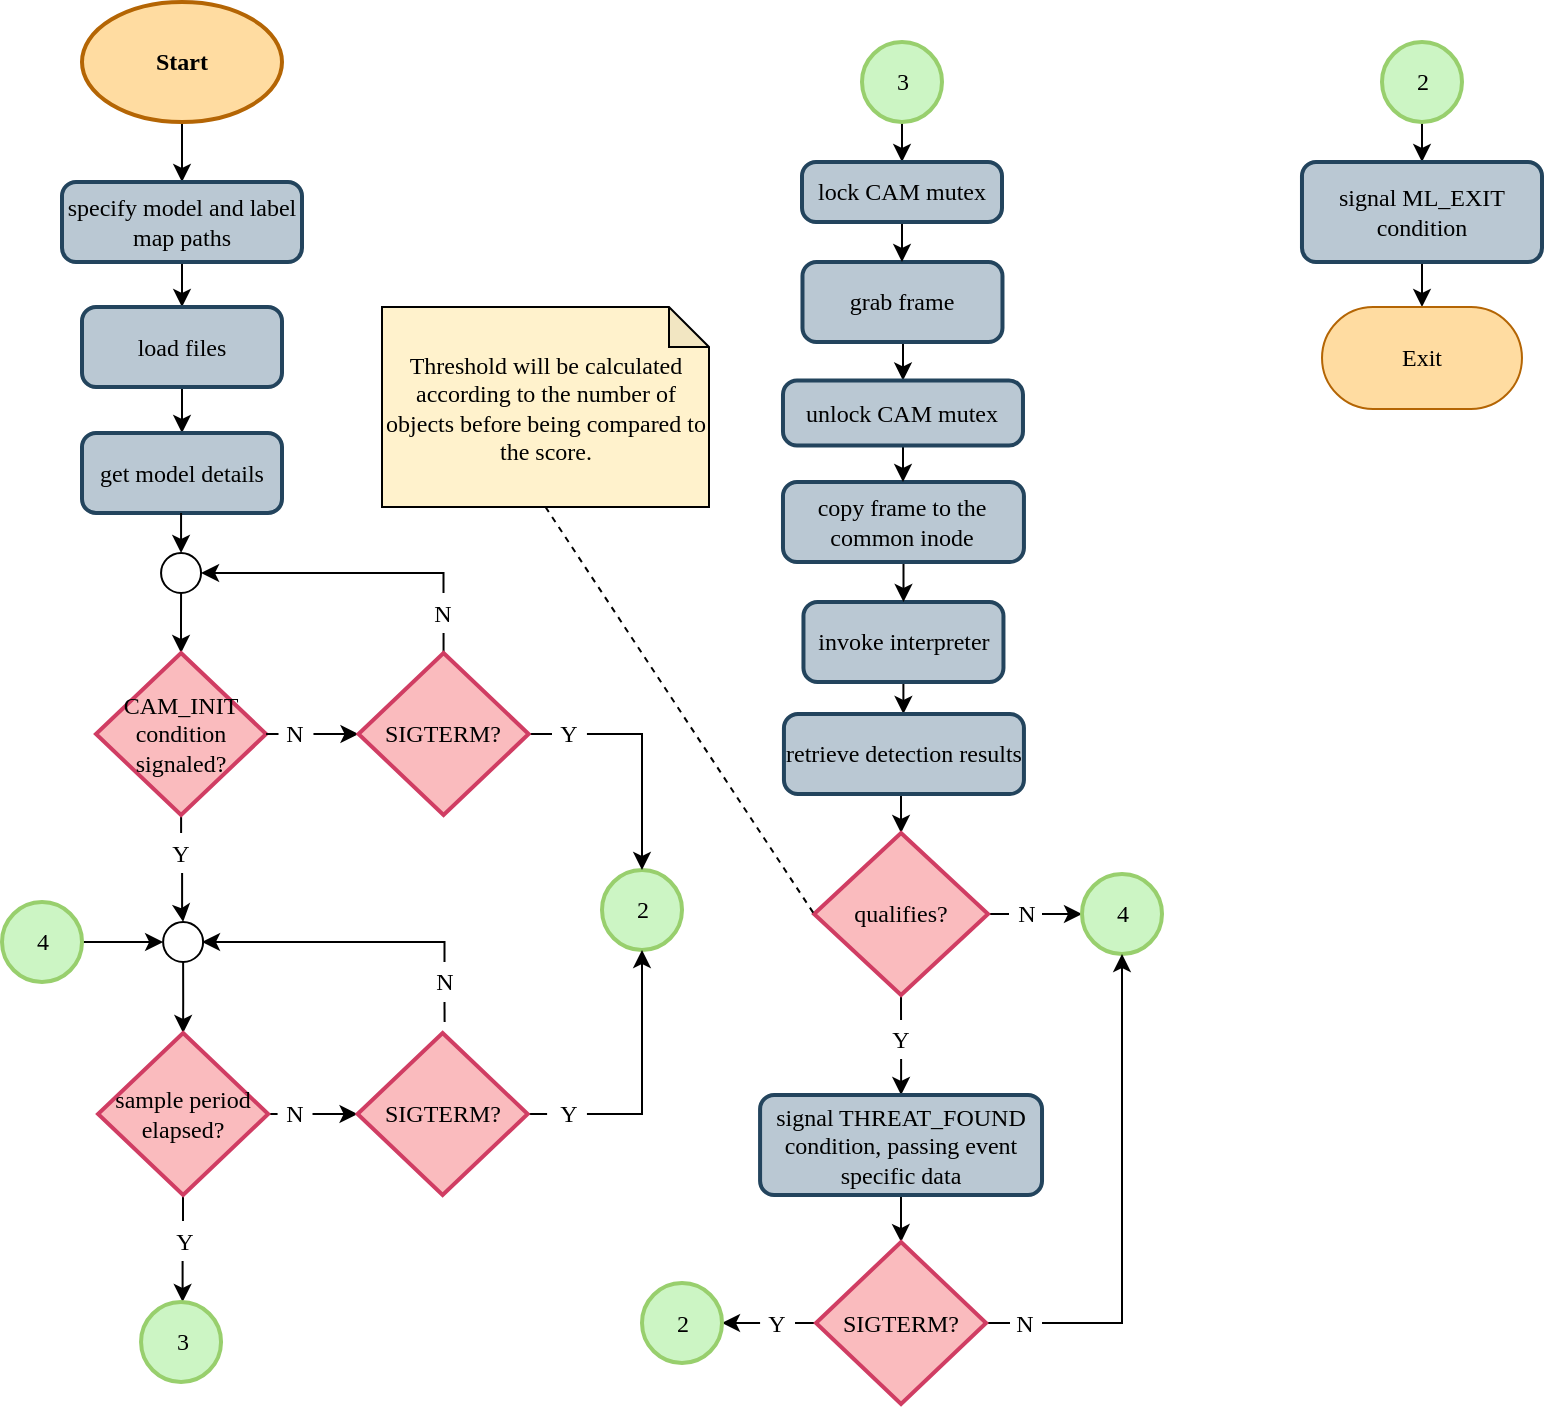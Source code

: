 <mxfile version="13.9.9" type="device"><diagram id="vXdH0S8YqX3_sipvJm4k" name="Page-1"><mxGraphModel dx="618" dy="711" grid="1" gridSize="10" guides="1" tooltips="1" connect="1" arrows="1" fold="1" page="1" pageScale="1" pageWidth="1169" pageHeight="827" math="0" shadow="0"><root><mxCell id="0"/><mxCell id="1" parent="0"/><mxCell id="vJJRkY_E1fFLDRJeFHy0-17" style="edgeStyle=orthogonalEdgeStyle;rounded=0;orthogonalLoop=1;jettySize=auto;html=1;fontFamily=Consolas;" parent="1" source="vJJRkY_E1fFLDRJeFHy0-15" target="FZDzKJWdcv1jhxUuc68p-1" edge="1"><mxGeometry relative="1" as="geometry"><mxPoint x="400" y="110" as="targetPoint"/></mxGeometry></mxCell><mxCell id="vJJRkY_E1fFLDRJeFHy0-15" value="Start" style="strokeWidth=2;html=1;shape=mxgraph.flowchart.start_1;whiteSpace=wrap;fontStyle=1;strokeColor=#b46504;fillColor=#FFDCA1;fontFamily=Consolas;" parent="1" vertex="1"><mxGeometry x="350" y="20" width="100" height="60" as="geometry"/></mxCell><mxCell id="FZDzKJWdcv1jhxUuc68p-9" style="edgeStyle=orthogonalEdgeStyle;rounded=0;orthogonalLoop=1;jettySize=auto;html=1;" edge="1" parent="1" source="FZDzKJWdcv1jhxUuc68p-1" target="FZDzKJWdcv1jhxUuc68p-3"><mxGeometry relative="1" as="geometry"/></mxCell><mxCell id="FZDzKJWdcv1jhxUuc68p-1" value="specify model and label map paths" style="rounded=1;whiteSpace=wrap;html=1;absoluteArcSize=1;arcSize=14;strokeWidth=2;fillColor=#bac8d3;strokeColor=#23445d;fontFamily=Consolas;" vertex="1" parent="1"><mxGeometry x="340" y="110" width="120" height="40" as="geometry"/></mxCell><mxCell id="FZDzKJWdcv1jhxUuc68p-10" style="edgeStyle=orthogonalEdgeStyle;rounded=0;orthogonalLoop=1;jettySize=auto;html=1;" edge="1" parent="1" source="FZDzKJWdcv1jhxUuc68p-3" target="FZDzKJWdcv1jhxUuc68p-4"><mxGeometry relative="1" as="geometry"/></mxCell><mxCell id="FZDzKJWdcv1jhxUuc68p-3" value="load files" style="rounded=1;whiteSpace=wrap;html=1;absoluteArcSize=1;arcSize=14;strokeWidth=2;fillColor=#bac8d3;strokeColor=#23445d;fontFamily=Consolas;" vertex="1" parent="1"><mxGeometry x="350" y="172.5" width="100" height="40" as="geometry"/></mxCell><mxCell id="FZDzKJWdcv1jhxUuc68p-4" value="get model details" style="rounded=1;whiteSpace=wrap;html=1;absoluteArcSize=1;arcSize=14;strokeWidth=2;fillColor=#bac8d3;strokeColor=#23445d;fontFamily=Consolas;" vertex="1" parent="1"><mxGeometry x="350" y="235.5" width="100" height="40" as="geometry"/></mxCell><mxCell id="z5qR5-7oXWPcl_UgUKL2-1" style="edgeStyle=orthogonalEdgeStyle;rounded=0;orthogonalLoop=1;jettySize=auto;html=1;startArrow=none;startFill=0;endArrow=classic;endFill=1;entryX=0.5;entryY=0;entryDx=0;entryDy=0;entryPerimeter=0;" edge="1" parent="1" source="z5qR5-7oXWPcl_UgUKL2-5" target="z5qR5-7oXWPcl_UgUKL2-4"><mxGeometry relative="1" as="geometry"><Array as="points"><mxPoint x="399.25" y="330.5"/><mxPoint x="399.25" y="330.5"/></Array></mxGeometry></mxCell><mxCell id="z5qR5-7oXWPcl_UgUKL2-2" style="edgeStyle=orthogonalEdgeStyle;rounded=0;orthogonalLoop=1;jettySize=auto;html=1;entryX=0;entryY=0.5;entryDx=0;entryDy=0;startArrow=none;startFill=0;endArrow=classic;endFill=1;entryPerimeter=0;" edge="1" parent="1" source="z5qR5-7oXWPcl_UgUKL2-7" target="z5qR5-7oXWPcl_UgUKL2-13"><mxGeometry relative="1" as="geometry"><Array as="points"><mxPoint x="472.25" y="385.5"/><mxPoint x="497.25" y="386.5"/></Array></mxGeometry></mxCell><mxCell id="z5qR5-7oXWPcl_UgUKL2-3" style="edgeStyle=orthogonalEdgeStyle;rounded=0;orthogonalLoop=1;jettySize=auto;html=1;entryX=0.5;entryY=0;entryDx=0;entryDy=0;startArrow=none;startFill=0;endArrow=none;endFill=0;" edge="1" parent="1" source="z5qR5-7oXWPcl_UgUKL2-4" target="z5qR5-7oXWPcl_UgUKL2-10"><mxGeometry relative="1" as="geometry"><Array as="points"><mxPoint x="399.25" y="435.5"/><mxPoint x="399.25" y="435.5"/></Array></mxGeometry></mxCell><mxCell id="z5qR5-7oXWPcl_UgUKL2-4" value="CAM_INIT condition signaled?" style="strokeWidth=2;html=1;shape=mxgraph.flowchart.decision;whiteSpace=wrap;fillColor=#FABBBE;strokeColor=#D03D63;fontFamily=Consolas;" vertex="1" parent="1"><mxGeometry x="357" y="345.5" width="85.05" height="81" as="geometry"/></mxCell><mxCell id="z5qR5-7oXWPcl_UgUKL2-5" value="" style="ellipse;whiteSpace=wrap;html=1;aspect=fixed;fontFamily=Consolas;" vertex="1" parent="1"><mxGeometry x="389.53" y="295.5" width="20" height="20" as="geometry"/></mxCell><mxCell id="z5qR5-7oXWPcl_UgUKL2-6" style="edgeStyle=orthogonalEdgeStyle;rounded=0;orthogonalLoop=1;jettySize=auto;html=1;startArrow=none;startFill=0;endArrow=classic;endFill=1;entryX=0.5;entryY=0;entryDx=0;entryDy=0;" edge="1" parent="1" target="z5qR5-7oXWPcl_UgUKL2-5"><mxGeometry relative="1" as="geometry"><mxPoint x="399.53" y="275.5" as="sourcePoint"/><mxPoint x="399.25" y="265.5" as="targetPoint"/><Array as="points"><mxPoint x="399.25" y="275.5"/></Array></mxGeometry></mxCell><mxCell id="z5qR5-7oXWPcl_UgUKL2-7" value="N" style="text;html=1;strokeColor=none;fillColor=none;align=center;verticalAlign=middle;whiteSpace=wrap;rounded=0;fontFamily=Consolas;" vertex="1" parent="1"><mxGeometry x="448.26" y="376" width="17.47" height="20" as="geometry"/></mxCell><mxCell id="z5qR5-7oXWPcl_UgUKL2-8" style="edgeStyle=orthogonalEdgeStyle;rounded=0;orthogonalLoop=1;jettySize=auto;html=1;entryX=0;entryY=0.5;entryDx=0;entryDy=0;startArrow=none;startFill=0;endArrow=none;endFill=0;" edge="1" parent="1" source="z5qR5-7oXWPcl_UgUKL2-4" target="z5qR5-7oXWPcl_UgUKL2-7"><mxGeometry relative="1" as="geometry"><mxPoint x="442.05" y="386.024" as="sourcePoint"/><mxPoint x="409.53" y="315.5" as="targetPoint"/><Array as="points"><mxPoint x="448.25" y="386.5"/><mxPoint x="448.25" y="386.5"/></Array></mxGeometry></mxCell><mxCell id="z5qR5-7oXWPcl_UgUKL2-22" style="edgeStyle=orthogonalEdgeStyle;rounded=0;orthogonalLoop=1;jettySize=auto;html=1;entryX=0.5;entryY=0;entryDx=0;entryDy=0;" edge="1" parent="1" source="z5qR5-7oXWPcl_UgUKL2-10" target="z5qR5-7oXWPcl_UgUKL2-21"><mxGeometry relative="1" as="geometry"><mxPoint x="399.8" y="491" as="sourcePoint"/><Array as="points"/></mxGeometry></mxCell><mxCell id="z5qR5-7oXWPcl_UgUKL2-10" value="Y" style="text;html=1;strokeColor=none;fillColor=none;align=center;verticalAlign=middle;whiteSpace=wrap;rounded=0;fontFamily=Consolas;" vertex="1" parent="1"><mxGeometry x="391.26" y="435.5" width="17.47" height="20" as="geometry"/></mxCell><mxCell id="z5qR5-7oXWPcl_UgUKL2-11" style="edgeStyle=orthogonalEdgeStyle;rounded=0;orthogonalLoop=1;jettySize=auto;html=1;entryX=0.5;entryY=1;entryDx=0;entryDy=0;startArrow=none;startFill=0;endArrow=none;endFill=0;" edge="1" parent="1" source="z5qR5-7oXWPcl_UgUKL2-13"><mxGeometry relative="1" as="geometry"><mxPoint x="530.775" y="335.5" as="targetPoint"/><Array as="points"><mxPoint x="531.25" y="345.5"/><mxPoint x="531.25" y="345.5"/></Array></mxGeometry></mxCell><mxCell id="z5qR5-7oXWPcl_UgUKL2-12" style="edgeStyle=orthogonalEdgeStyle;rounded=0;orthogonalLoop=1;jettySize=auto;html=1;entryX=0;entryY=0.5;entryDx=0;entryDy=0;startArrow=none;startFill=0;endArrow=none;endFill=0;exitX=1;exitY=0.5;exitDx=0;exitDy=0;exitPerimeter=0;" edge="1" parent="1" source="z5qR5-7oXWPcl_UgUKL2-13" target="z5qR5-7oXWPcl_UgUKL2-18"><mxGeometry relative="1" as="geometry"><Array as="points"><mxPoint x="580" y="386"/><mxPoint x="580" y="386"/></Array><mxPoint x="580.43" y="435" as="sourcePoint"/></mxGeometry></mxCell><mxCell id="z5qR5-7oXWPcl_UgUKL2-13" value="SIGTERM?" style="strokeWidth=2;html=1;shape=mxgraph.flowchart.decision;whiteSpace=wrap;fillColor=#FABBBE;strokeColor=#D03D63;fontFamily=Consolas;" vertex="1" parent="1"><mxGeometry x="488.25" y="345.5" width="85.05" height="81" as="geometry"/></mxCell><mxCell id="z5qR5-7oXWPcl_UgUKL2-14" style="edgeStyle=orthogonalEdgeStyle;rounded=0;orthogonalLoop=1;jettySize=auto;html=1;entryX=1;entryY=0.5;entryDx=0;entryDy=0;startArrow=none;startFill=0;endArrow=classic;endFill=1;" edge="1" parent="1" source="z5qR5-7oXWPcl_UgUKL2-15" target="z5qR5-7oXWPcl_UgUKL2-5"><mxGeometry relative="1" as="geometry"><Array as="points"><mxPoint x="498.25" y="305.5"/><mxPoint x="498.25" y="305.5"/></Array></mxGeometry></mxCell><mxCell id="z5qR5-7oXWPcl_UgUKL2-15" value="N" style="text;html=1;strokeColor=none;fillColor=none;align=center;verticalAlign=middle;whiteSpace=wrap;rounded=0;fontFamily=Consolas;" vertex="1" parent="1"><mxGeometry x="522.04" y="315.5" width="17.47" height="20" as="geometry"/></mxCell><mxCell id="z5qR5-7oXWPcl_UgUKL2-16" value="2" style="verticalLabelPosition=middle;verticalAlign=middle;html=1;shape=mxgraph.flowchart.on-page_reference;strokeWidth=2;align=center;labelPosition=center;fillColor=#CCF5C4;strokeColor=#98CF6D;fontFamily=Consolas;" vertex="1" parent="1"><mxGeometry x="610" y="454" width="40" height="40" as="geometry"/></mxCell><mxCell id="z5qR5-7oXWPcl_UgUKL2-17" style="edgeStyle=orthogonalEdgeStyle;rounded=0;orthogonalLoop=1;jettySize=auto;html=1;entryX=0.5;entryY=0;entryDx=0;entryDy=0;entryPerimeter=0;startArrow=none;startFill=0;endArrow=classic;endFill=1;" edge="1" parent="1" source="z5qR5-7oXWPcl_UgUKL2-18" target="z5qR5-7oXWPcl_UgUKL2-16"><mxGeometry relative="1" as="geometry"><Array as="points"><mxPoint x="630" y="386"/></Array></mxGeometry></mxCell><mxCell id="z5qR5-7oXWPcl_UgUKL2-18" value="Y" style="text;html=1;strokeColor=none;fillColor=none;align=center;verticalAlign=middle;whiteSpace=wrap;rounded=0;fontFamily=Consolas;" vertex="1" parent="1"><mxGeometry x="585" y="376" width="17.47" height="20" as="geometry"/></mxCell><mxCell id="z5qR5-7oXWPcl_UgUKL2-23" style="edgeStyle=orthogonalEdgeStyle;rounded=0;orthogonalLoop=1;jettySize=auto;html=1;" edge="1" parent="1" source="z5qR5-7oXWPcl_UgUKL2-21" target="z5qR5-7oXWPcl_UgUKL2-59"><mxGeometry relative="1" as="geometry"><mxPoint x="399.765" y="510.0" as="targetPoint"/></mxGeometry></mxCell><mxCell id="z5qR5-7oXWPcl_UgUKL2-21" value="" style="ellipse;whiteSpace=wrap;html=1;aspect=fixed;fontFamily=Consolas;" vertex="1" parent="1"><mxGeometry x="390.56" y="480" width="20" height="20" as="geometry"/></mxCell><mxCell id="z5qR5-7oXWPcl_UgUKL2-25" style="edgeStyle=orthogonalEdgeStyle;rounded=0;orthogonalLoop=1;jettySize=auto;html=1;entryX=0;entryY=0.5;entryDx=0;entryDy=0;" edge="1" parent="1" source="z5qR5-7oXWPcl_UgUKL2-24" target="z5qR5-7oXWPcl_UgUKL2-21"><mxGeometry relative="1" as="geometry"/></mxCell><mxCell id="z5qR5-7oXWPcl_UgUKL2-24" value="4" style="verticalLabelPosition=middle;verticalAlign=middle;html=1;shape=mxgraph.flowchart.on-page_reference;strokeWidth=2;align=center;labelPosition=center;fillColor=#CCF5C4;strokeColor=#98CF6D;fontFamily=Consolas;" vertex="1" parent="1"><mxGeometry x="310.0" y="470" width="40" height="40" as="geometry"/></mxCell><mxCell id="z5qR5-7oXWPcl_UgUKL2-37" style="edgeStyle=orthogonalEdgeStyle;rounded=0;orthogonalLoop=1;jettySize=auto;html=1;endArrow=classic;endFill=1;entryX=0.5;entryY=0;entryDx=0;entryDy=0;exitX=0.5;exitY=1;exitDx=0;exitDy=0;exitPerimeter=0;" edge="1" parent="1" source="z5qR5-7oXWPcl_UgUKL2-35" target="l7ri1vHig12fp2ApWMcV-38"><mxGeometry relative="1" as="geometry"><mxPoint x="770" y="90" as="sourcePoint"/><mxPoint x="760.24" y="109" as="targetPoint"/><Array as="points"><mxPoint x="760" y="90"/><mxPoint x="760" y="90"/></Array></mxGeometry></mxCell><mxCell id="z5qR5-7oXWPcl_UgUKL2-35" value="3" style="verticalLabelPosition=middle;verticalAlign=middle;html=1;shape=mxgraph.flowchart.on-page_reference;strokeWidth=2;align=center;labelPosition=center;fillColor=#CCF5C4;strokeColor=#98CF6D;fontFamily=Consolas;" vertex="1" parent="1"><mxGeometry x="740" y="40" width="40" height="40" as="geometry"/></mxCell><mxCell id="l7ri1vHig12fp2ApWMcV-41" style="edgeStyle=orthogonalEdgeStyle;rounded=0;orthogonalLoop=1;jettySize=auto;html=1;entryX=0.5;entryY=0;entryDx=0;entryDy=0;endArrow=classic;endFill=1;" edge="1" parent="1" source="z5qR5-7oXWPcl_UgUKL2-48" target="l7ri1vHig12fp2ApWMcV-40"><mxGeometry relative="1" as="geometry"><Array as="points"><mxPoint x="760" y="200"/></Array></mxGeometry></mxCell><mxCell id="z5qR5-7oXWPcl_UgUKL2-48" value="grab frame" style="rounded=1;whiteSpace=wrap;html=1;absoluteArcSize=1;arcSize=14;strokeWidth=2;fillColor=#bac8d3;strokeColor=#23445d;fontFamily=Consolas;" vertex="1" parent="1"><mxGeometry x="710.24" y="150" width="100" height="40" as="geometry"/></mxCell><mxCell id="z5qR5-7oXWPcl_UgUKL2-49" style="edgeStyle=orthogonalEdgeStyle;rounded=0;orthogonalLoop=1;jettySize=auto;html=1;" edge="1" parent="1" source="z5qR5-7oXWPcl_UgUKL2-50" target="z5qR5-7oXWPcl_UgUKL2-52"><mxGeometry relative="1" as="geometry"><Array as="points"><mxPoint x="761" y="370"/><mxPoint x="761" y="370"/></Array></mxGeometry></mxCell><mxCell id="z5qR5-7oXWPcl_UgUKL2-50" value="invoke interpreter" style="rounded=1;whiteSpace=wrap;html=1;absoluteArcSize=1;arcSize=14;strokeWidth=2;fillColor=#bac8d3;strokeColor=#23445d;fontFamily=Consolas;" vertex="1" parent="1"><mxGeometry x="710.73" y="320" width="100" height="40" as="geometry"/></mxCell><mxCell id="z5qR5-7oXWPcl_UgUKL2-51" style="edgeStyle=orthogonalEdgeStyle;rounded=0;orthogonalLoop=1;jettySize=auto;html=1;entryX=0.5;entryY=0;entryDx=0;entryDy=0;entryPerimeter=0;" edge="1" parent="1"><mxGeometry relative="1" as="geometry"><mxPoint x="759.525" y="403" as="targetPoint"/><Array as="points"><mxPoint x="760" y="397.5"/><mxPoint x="759" y="397.5"/></Array><mxPoint x="760.029" y="383.5" as="sourcePoint"/></mxGeometry></mxCell><mxCell id="5Owr2-AN-cpRNcY6qbxK-3" style="edgeStyle=orthogonalEdgeStyle;rounded=0;orthogonalLoop=1;jettySize=auto;html=1;exitX=0.5;exitY=1;exitDx=0;exitDy=0;entryX=0.5;entryY=0;entryDx=0;entryDy=0;entryPerimeter=0;endArrow=classic;endFill=1;" edge="1" parent="1" source="z5qR5-7oXWPcl_UgUKL2-52" target="z5qR5-7oXWPcl_UgUKL2-89"><mxGeometry relative="1" as="geometry"/></mxCell><mxCell id="z5qR5-7oXWPcl_UgUKL2-52" value="retrieve detection results" style="rounded=1;whiteSpace=wrap;html=1;absoluteArcSize=1;arcSize=14;strokeWidth=2;fillColor=#bac8d3;strokeColor=#23445d;fontFamily=Consolas;" vertex="1" parent="1"><mxGeometry x="700.97" y="376" width="120" height="40" as="geometry"/></mxCell><mxCell id="z5qR5-7oXWPcl_UgUKL2-54" style="edgeStyle=orthogonalEdgeStyle;rounded=0;orthogonalLoop=1;jettySize=auto;html=1;endArrow=classic;endFill=1;" edge="1" parent="1" source="z5qR5-7oXWPcl_UgUKL2-55" target="z5qR5-7oXWPcl_UgUKL2-50"><mxGeometry relative="1" as="geometry"/></mxCell><mxCell id="z5qR5-7oXWPcl_UgUKL2-55" value="copy frame to the common inode" style="rounded=1;whiteSpace=wrap;html=1;absoluteArcSize=1;arcSize=14;strokeWidth=2;fillColor=#bac8d3;strokeColor=#23445d;fontFamily=Consolas;" vertex="1" parent="1"><mxGeometry x="700.49" y="260" width="120.48" height="40" as="geometry"/></mxCell><mxCell id="z5qR5-7oXWPcl_UgUKL2-57" style="edgeStyle=orthogonalEdgeStyle;rounded=0;orthogonalLoop=1;jettySize=auto;html=1;entryX=0;entryY=0.5;entryDx=0;entryDy=0;startArrow=none;startFill=0;endArrow=classic;endFill=1;entryPerimeter=0;exitX=1;exitY=0.5;exitDx=0;exitDy=0;" edge="1" source="z5qR5-7oXWPcl_UgUKL2-61" target="z5qR5-7oXWPcl_UgUKL2-67" parent="1"><mxGeometry relative="1" as="geometry"><Array as="points"/></mxGeometry></mxCell><mxCell id="z5qR5-7oXWPcl_UgUKL2-58" style="edgeStyle=orthogonalEdgeStyle;rounded=0;orthogonalLoop=1;jettySize=auto;html=1;entryX=0.5;entryY=0;entryDx=0;entryDy=0;startArrow=none;startFill=0;endArrow=none;endFill=0;" edge="1" parent="1"><mxGeometry relative="1" as="geometry"><Array as="points"><mxPoint x="400.73" y="629.5"/></Array><mxPoint x="400.486" y="616.5" as="sourcePoint"/><mxPoint x="400.495" y="629.5" as="targetPoint"/></mxGeometry></mxCell><mxCell id="z5qR5-7oXWPcl_UgUKL2-80" style="edgeStyle=orthogonalEdgeStyle;rounded=0;orthogonalLoop=1;jettySize=auto;html=1;entryX=0;entryY=0.5;entryDx=0;entryDy=0;endArrow=none;endFill=0;" edge="1" parent="1" source="z5qR5-7oXWPcl_UgUKL2-59" target="z5qR5-7oXWPcl_UgUKL2-61"><mxGeometry relative="1" as="geometry"><Array as="points"><mxPoint x="442.53" y="576.5"/><mxPoint x="442.53" y="576.5"/></Array></mxGeometry></mxCell><mxCell id="z5qR5-7oXWPcl_UgUKL2-59" value="sample period elapsed?" style="strokeWidth=2;html=1;shape=mxgraph.flowchart.decision;whiteSpace=wrap;fillColor=#FABBBE;strokeColor=#D03D63;fontFamily=Consolas;" vertex="1" parent="1"><mxGeometry x="358.03" y="535.5" width="85.05" height="81" as="geometry"/></mxCell><mxCell id="z5qR5-7oXWPcl_UgUKL2-61" value="N" style="text;html=1;strokeColor=none;fillColor=none;align=center;verticalAlign=middle;whiteSpace=wrap;rounded=0;fontFamily=Consolas;" vertex="1" parent="1"><mxGeometry x="447.79" y="566" width="17.47" height="20" as="geometry"/></mxCell><mxCell id="z5qR5-7oXWPcl_UgUKL2-63" style="edgeStyle=orthogonalEdgeStyle;rounded=0;orthogonalLoop=1;jettySize=auto;html=1;" edge="1" target="z5qR5-7oXWPcl_UgUKL2-92" parent="1"><mxGeometry relative="1" as="geometry"><mxPoint x="400.302" y="649.5" as="sourcePoint"/><mxPoint x="400.26" y="664" as="targetPoint"/><Array as="points"><mxPoint x="400" y="664"/><mxPoint x="400" y="664"/></Array></mxGeometry></mxCell><mxCell id="z5qR5-7oXWPcl_UgUKL2-64" value="Y" style="text;html=1;strokeColor=none;fillColor=none;align=center;verticalAlign=middle;whiteSpace=wrap;rounded=0;fontFamily=Consolas;" vertex="1" parent="1"><mxGeometry x="392.76" y="629.5" width="17.47" height="20" as="geometry"/></mxCell><mxCell id="z5qR5-7oXWPcl_UgUKL2-75" style="edgeStyle=orthogonalEdgeStyle;rounded=0;orthogonalLoop=1;jettySize=auto;html=1;endArrow=classic;endFill=1;exitX=1;exitY=0.5;exitDx=0;exitDy=0;" edge="1" parent="1" source="z5qR5-7oXWPcl_UgUKL2-76" target="z5qR5-7oXWPcl_UgUKL2-16"><mxGeometry relative="1" as="geometry"><Array as="points"><mxPoint x="630" y="576"/></Array></mxGeometry></mxCell><mxCell id="z5qR5-7oXWPcl_UgUKL2-77" style="edgeStyle=orthogonalEdgeStyle;rounded=0;orthogonalLoop=1;jettySize=auto;html=1;endArrow=none;endFill=0;exitX=1;exitY=0.5;exitDx=0;exitDy=0;exitPerimeter=0;" edge="1" parent="1" source="z5qR5-7oXWPcl_UgUKL2-67"><mxGeometry relative="1" as="geometry"><mxPoint x="582.53" y="575.985" as="targetPoint"/><Array as="points"><mxPoint x="582.53" y="576.5"/><mxPoint x="582.53" y="576.5"/></Array></mxGeometry></mxCell><mxCell id="z5qR5-7oXWPcl_UgUKL2-67" value="SIGTERM?" style="strokeWidth=2;html=1;shape=mxgraph.flowchart.decision;whiteSpace=wrap;fillColor=#FABBBE;strokeColor=#D03D63;fontFamily=Consolas;" vertex="1" parent="1"><mxGeometry x="487.78" y="535.5" width="85.05" height="81" as="geometry"/></mxCell><mxCell id="z5qR5-7oXWPcl_UgUKL2-76" value="Y" style="text;html=1;strokeColor=none;fillColor=none;align=center;verticalAlign=middle;whiteSpace=wrap;rounded=0;fontFamily=Consolas;" vertex="1" parent="1"><mxGeometry x="585" y="566" width="17.47" height="20" as="geometry"/></mxCell><mxCell id="z5qR5-7oXWPcl_UgUKL2-82" style="edgeStyle=orthogonalEdgeStyle;rounded=0;orthogonalLoop=1;jettySize=auto;html=1;entryX=0.5;entryY=1;entryDx=0;entryDy=0;startArrow=none;startFill=0;endArrow=none;endFill=0;" edge="1" parent="1"><mxGeometry relative="1" as="geometry"><mxPoint x="531.245" y="520" as="targetPoint"/><Array as="points"><mxPoint x="531.72" y="530"/><mxPoint x="531.72" y="530"/></Array><mxPoint x="531.303" y="530" as="sourcePoint"/></mxGeometry></mxCell><mxCell id="z5qR5-7oXWPcl_UgUKL2-83" style="edgeStyle=orthogonalEdgeStyle;rounded=0;orthogonalLoop=1;jettySize=auto;html=1;entryX=1;entryY=0.5;entryDx=0;entryDy=0;startArrow=none;startFill=0;endArrow=classic;endFill=1;" edge="1" parent="1" source="z5qR5-7oXWPcl_UgUKL2-84"><mxGeometry relative="1" as="geometry"><Array as="points"><mxPoint x="531" y="490"/></Array><mxPoint x="410.0" y="490" as="targetPoint"/></mxGeometry></mxCell><mxCell id="z5qR5-7oXWPcl_UgUKL2-84" value="N" style="text;html=1;strokeColor=none;fillColor=none;align=center;verticalAlign=middle;whiteSpace=wrap;rounded=0;fontFamily=Consolas;" vertex="1" parent="1"><mxGeometry x="522.51" y="500" width="17.47" height="20" as="geometry"/></mxCell><mxCell id="z5qR5-7oXWPcl_UgUKL2-85" style="edgeStyle=orthogonalEdgeStyle;rounded=0;orthogonalLoop=1;jettySize=auto;html=1;entryX=0.5;entryY=0;entryDx=0;entryDy=0;endArrow=none;endFill=0;exitX=0.5;exitY=1;exitDx=0;exitDy=0;exitPerimeter=0;" edge="1" parent="1"><mxGeometry relative="1" as="geometry"><mxPoint x="759.525" y="517" as="sourcePoint"/><mxPoint x="759.525" y="529" as="targetPoint"/><Array as="points"><mxPoint x="760" y="520.5"/><mxPoint x="760" y="520.5"/></Array></mxGeometry></mxCell><mxCell id="z5qR5-7oXWPcl_UgUKL2-94" style="edgeStyle=orthogonalEdgeStyle;rounded=0;orthogonalLoop=1;jettySize=auto;html=1;endArrow=classic;endFill=1;" edge="1" parent="1" source="z5qR5-7oXWPcl_UgUKL2-86" target="z5qR5-7oXWPcl_UgUKL2-93"><mxGeometry relative="1" as="geometry"><Array as="points"><mxPoint x="760" y="557"/><mxPoint x="760" y="557"/></Array></mxGeometry></mxCell><mxCell id="z5qR5-7oXWPcl_UgUKL2-86" value="Y" style="text;html=1;strokeColor=none;fillColor=none;align=center;verticalAlign=middle;whiteSpace=wrap;rounded=0;fontFamily=Consolas;" vertex="1" parent="1"><mxGeometry x="750.79" y="528.5" width="17.47" height="20" as="geometry"/></mxCell><mxCell id="z5qR5-7oXWPcl_UgUKL2-87" style="edgeStyle=orthogonalEdgeStyle;rounded=0;orthogonalLoop=1;jettySize=auto;html=1;endArrow=classic;endFill=1;exitX=1;exitY=0.5;exitDx=0;exitDy=0;" edge="1" source="z5qR5-7oXWPcl_UgUKL2-91" target="z5qR5-7oXWPcl_UgUKL2-90" parent="1"><mxGeometry relative="1" as="geometry"/></mxCell><mxCell id="z5qR5-7oXWPcl_UgUKL2-88" style="edgeStyle=orthogonalEdgeStyle;rounded=0;orthogonalLoop=1;jettySize=auto;html=1;entryX=0;entryY=0.5;entryDx=0;entryDy=0;endArrow=none;endFill=0;exitX=1;exitY=0.5;exitDx=0;exitDy=0;exitPerimeter=0;" edge="1" source="z5qR5-7oXWPcl_UgUKL2-89" target="z5qR5-7oXWPcl_UgUKL2-91" parent="1"><mxGeometry relative="1" as="geometry"><mxPoint x="808" y="460" as="sourcePoint"/><Array as="points"/></mxGeometry></mxCell><mxCell id="z5qR5-7oXWPcl_UgUKL2-89" value="qualifies?" style="strokeWidth=2;html=1;shape=mxgraph.flowchart.decision;whiteSpace=wrap;fillColor=#FABBBE;strokeColor=#D03D63;fontFamily=Consolas;" vertex="1" parent="1"><mxGeometry x="716.04" y="435.5" width="86.97" height="81" as="geometry"/></mxCell><mxCell id="z5qR5-7oXWPcl_UgUKL2-90" value="4" style="verticalLabelPosition=middle;verticalAlign=middle;html=1;shape=mxgraph.flowchart.on-page_reference;strokeWidth=2;align=center;labelPosition=center;fillColor=#CCF5C4;strokeColor=#98CF6D;fontFamily=Consolas;" vertex="1" parent="1"><mxGeometry x="850" y="456" width="40" height="40" as="geometry"/></mxCell><mxCell id="z5qR5-7oXWPcl_UgUKL2-91" value="N" style="text;html=1;strokeColor=none;fillColor=none;align=center;verticalAlign=middle;whiteSpace=wrap;rounded=0;fontFamily=Consolas;" vertex="1" parent="1"><mxGeometry x="813.5" y="466" width="17.47" height="20" as="geometry"/></mxCell><mxCell id="z5qR5-7oXWPcl_UgUKL2-92" value="3" style="verticalLabelPosition=middle;verticalAlign=middle;html=1;shape=mxgraph.flowchart.on-page_reference;strokeWidth=2;align=center;labelPosition=center;fillColor=#CCF5C4;strokeColor=#98CF6D;fontFamily=Consolas;" vertex="1" parent="1"><mxGeometry x="379.52" y="670" width="40" height="40" as="geometry"/></mxCell><mxCell id="l7ri1vHig12fp2ApWMcV-4" style="edgeStyle=orthogonalEdgeStyle;rounded=0;orthogonalLoop=1;jettySize=auto;html=1;endArrow=classic;endFill=1;" edge="1" parent="1" source="z5qR5-7oXWPcl_UgUKL2-93" target="l7ri1vHig12fp2ApWMcV-3"><mxGeometry relative="1" as="geometry"/></mxCell><mxCell id="z5qR5-7oXWPcl_UgUKL2-93" value="signal THREAT_FOUND condition, passing event specific data" style="rounded=1;whiteSpace=wrap;html=1;absoluteArcSize=1;arcSize=14;strokeWidth=2;fillColor=#bac8d3;strokeColor=#23445d;fontFamily=Consolas;" vertex="1" parent="1"><mxGeometry x="689.04" y="566.5" width="140.97" height="50" as="geometry"/></mxCell><mxCell id="l7ri1vHig12fp2ApWMcV-2" style="rounded=0;orthogonalLoop=1;jettySize=auto;html=1;entryX=0;entryY=0.5;entryDx=0;entryDy=0;entryPerimeter=0;endArrow=none;endFill=0;dashed=1;exitX=0.5;exitY=1;exitDx=0;exitDy=0;exitPerimeter=0;" edge="1" parent="1" source="l7ri1vHig12fp2ApWMcV-1" target="z5qR5-7oXWPcl_UgUKL2-89"><mxGeometry relative="1" as="geometry"/></mxCell><mxCell id="l7ri1vHig12fp2ApWMcV-1" value="Threshold will be calculated according to the number of objects before being compared to the score." style="shape=note;html=1;backgroundOutline=1;darkOpacity=0.05;size=20;fillColor=#fff2cc;strokeColor=#000000;whiteSpace=wrap;fontFamily=Consolas;" vertex="1" parent="1"><mxGeometry x="500" y="172.5" width="163.5" height="100" as="geometry"/></mxCell><mxCell id="l7ri1vHig12fp2ApWMcV-6" style="edgeStyle=orthogonalEdgeStyle;rounded=0;orthogonalLoop=1;jettySize=auto;html=1;entryX=1;entryY=0.5;entryDx=0;entryDy=0;entryPerimeter=0;endArrow=classic;endFill=1;exitX=0;exitY=0.5;exitDx=0;exitDy=0;" edge="1" parent="1" source="l7ri1vHig12fp2ApWMcV-10" target="l7ri1vHig12fp2ApWMcV-5"><mxGeometry relative="1" as="geometry"><Array as="points"><mxPoint x="690" y="681"/></Array></mxGeometry></mxCell><mxCell id="l7ri1vHig12fp2ApWMcV-7" style="edgeStyle=orthogonalEdgeStyle;rounded=0;orthogonalLoop=1;jettySize=auto;html=1;entryX=0.5;entryY=1;entryDx=0;entryDy=0;entryPerimeter=0;endArrow=classic;endFill=1;exitX=1;exitY=0.5;exitDx=0;exitDy=0;" edge="1" parent="1" source="l7ri1vHig12fp2ApWMcV-8" target="z5qR5-7oXWPcl_UgUKL2-90"><mxGeometry relative="1" as="geometry"/></mxCell><mxCell id="l7ri1vHig12fp2ApWMcV-9" style="edgeStyle=orthogonalEdgeStyle;rounded=0;orthogonalLoop=1;jettySize=auto;html=1;entryX=0;entryY=0.5;entryDx=0;entryDy=0;endArrow=none;endFill=0;exitX=1;exitY=0.5;exitDx=0;exitDy=0;exitPerimeter=0;" edge="1" parent="1" source="l7ri1vHig12fp2ApWMcV-3" target="l7ri1vHig12fp2ApWMcV-8"><mxGeometry relative="1" as="geometry"><Array as="points"><mxPoint x="814" y="681"/></Array></mxGeometry></mxCell><mxCell id="l7ri1vHig12fp2ApWMcV-11" style="edgeStyle=orthogonalEdgeStyle;rounded=0;orthogonalLoop=1;jettySize=auto;html=1;entryX=1;entryY=0.5;entryDx=0;entryDy=0;endArrow=none;endFill=0;exitX=0;exitY=0.5;exitDx=0;exitDy=0;exitPerimeter=0;" edge="1" parent="1" source="l7ri1vHig12fp2ApWMcV-3" target="l7ri1vHig12fp2ApWMcV-10"><mxGeometry relative="1" as="geometry"><Array as="points"><mxPoint x="718" y="681"/><mxPoint x="718" y="681"/></Array></mxGeometry></mxCell><mxCell id="l7ri1vHig12fp2ApWMcV-3" value="SIGTERM?" style="strokeWidth=2;html=1;shape=mxgraph.flowchart.decision;whiteSpace=wrap;fillColor=#FABBBE;strokeColor=#D03D63;fontFamily=Consolas;" vertex="1" parent="1"><mxGeometry x="717" y="640" width="85.05" height="81" as="geometry"/></mxCell><mxCell id="l7ri1vHig12fp2ApWMcV-5" value="2" style="verticalLabelPosition=middle;verticalAlign=middle;html=1;shape=mxgraph.flowchart.on-page_reference;strokeWidth=2;align=center;labelPosition=center;fillColor=#CCF5C4;strokeColor=#98CF6D;fontFamily=Consolas;" vertex="1" parent="1"><mxGeometry x="630" y="660.5" width="40" height="40" as="geometry"/></mxCell><mxCell id="l7ri1vHig12fp2ApWMcV-8" value="N" style="text;html=1;strokeColor=none;fillColor=none;align=center;verticalAlign=middle;whiteSpace=wrap;rounded=0;fontFamily=Consolas;" vertex="1" parent="1"><mxGeometry x="812.54" y="670.5" width="17.47" height="20" as="geometry"/></mxCell><mxCell id="l7ri1vHig12fp2ApWMcV-10" value="Y" style="text;html=1;strokeColor=none;fillColor=none;align=center;verticalAlign=middle;whiteSpace=wrap;rounded=0;fontFamily=Consolas;" vertex="1" parent="1"><mxGeometry x="689.04" y="670.5" width="17.47" height="20" as="geometry"/></mxCell><mxCell id="l7ri1vHig12fp2ApWMcV-44" style="edgeStyle=orthogonalEdgeStyle;rounded=0;orthogonalLoop=1;jettySize=auto;html=1;endArrow=classic;endFill=1;" edge="1" parent="1" source="l7ri1vHig12fp2ApWMcV-12" target="l7ri1vHig12fp2ApWMcV-13"><mxGeometry relative="1" as="geometry"/></mxCell><mxCell id="l7ri1vHig12fp2ApWMcV-12" value="2" style="verticalLabelPosition=middle;verticalAlign=middle;html=1;shape=mxgraph.flowchart.on-page_reference;strokeWidth=2;align=center;labelPosition=center;fillColor=#CCF5C4;strokeColor=#98CF6D;fontFamily=Consolas;" vertex="1" parent="1"><mxGeometry x="1000" y="40" width="40" height="40" as="geometry"/></mxCell><mxCell id="5Owr2-AN-cpRNcY6qbxK-2" style="edgeStyle=orthogonalEdgeStyle;rounded=0;orthogonalLoop=1;jettySize=auto;html=1;endArrow=classic;endFill=1;" edge="1" parent="1" source="l7ri1vHig12fp2ApWMcV-13" target="5Owr2-AN-cpRNcY6qbxK-1"><mxGeometry relative="1" as="geometry"/></mxCell><mxCell id="l7ri1vHig12fp2ApWMcV-13" value="signal ML_EXIT condition" style="rounded=1;whiteSpace=wrap;html=1;absoluteArcSize=1;arcSize=14;strokeWidth=2;fillColor=#bac8d3;strokeColor=#23445d;fontFamily=Consolas;" vertex="1" parent="1"><mxGeometry x="959.99" y="100" width="120.01" height="50" as="geometry"/></mxCell><mxCell id="l7ri1vHig12fp2ApWMcV-39" style="edgeStyle=orthogonalEdgeStyle;rounded=0;orthogonalLoop=1;jettySize=auto;html=1;entryX=0.5;entryY=0;entryDx=0;entryDy=0;endArrow=classic;endFill=1;" edge="1" parent="1" source="l7ri1vHig12fp2ApWMcV-38" target="z5qR5-7oXWPcl_UgUKL2-48"><mxGeometry relative="1" as="geometry"><Array as="points"><mxPoint x="760" y="150"/><mxPoint x="761" y="150"/></Array></mxGeometry></mxCell><mxCell id="l7ri1vHig12fp2ApWMcV-38" value="lock CAM mutex" style="rounded=1;whiteSpace=wrap;html=1;absoluteArcSize=1;arcSize=14;strokeWidth=2;fillColor=#bac8d3;strokeColor=#23445d;fontFamily=Consolas;" vertex="1" parent="1"><mxGeometry x="710" y="100" width="100" height="30" as="geometry"/></mxCell><mxCell id="l7ri1vHig12fp2ApWMcV-42" style="edgeStyle=orthogonalEdgeStyle;rounded=0;orthogonalLoop=1;jettySize=auto;html=1;endArrow=classic;endFill=1;entryX=0.5;entryY=0;entryDx=0;entryDy=0;" edge="1" parent="1" source="l7ri1vHig12fp2ApWMcV-40" target="z5qR5-7oXWPcl_UgUKL2-55"><mxGeometry relative="1" as="geometry"><Array as="points"><mxPoint x="761" y="260"/><mxPoint x="760" y="260"/></Array></mxGeometry></mxCell><mxCell id="l7ri1vHig12fp2ApWMcV-40" value="unlock CAM&amp;nbsp;mutex" style="rounded=1;whiteSpace=wrap;html=1;absoluteArcSize=1;arcSize=14;strokeWidth=2;fillColor=#bac8d3;strokeColor=#23445d;fontFamily=Consolas;" vertex="1" parent="1"><mxGeometry x="700.49" y="209.25" width="120" height="32.5" as="geometry"/></mxCell><mxCell id="5Owr2-AN-cpRNcY6qbxK-1" value="Exit" style="rounded=1;whiteSpace=wrap;html=1;arcSize=50;fillColor=#FFDCA1;strokeColor=#B46504;fontFamily=Consolas;" vertex="1" parent="1"><mxGeometry x="970.01" y="172.5" width="99.98" height="51" as="geometry"/></mxCell></root></mxGraphModel></diagram></mxfile>